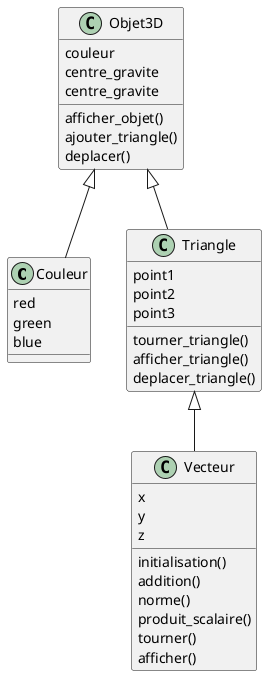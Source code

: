 @startuml
class Couleur {
        red
    green
    blue
}

class Vecteur {
    initialisation()
    addition()
    norme()
    produit_scalaire()
    tourner()
    afficher()
        x
        y
        z
}

class Triangle {
    tourner_triangle()
    afficher_triangle()
    deplacer_triangle()
        point1 
        point2 
        point3 
 
}

class Objet3D {
    afficher_objet()
    ajouter_triangle()
    deplacer()
        couleur
    centre_gravite
    centre_gravite
}

Triangle <|-- Vecteur
Objet3D <|-- Couleur
Objet3D <|-- Triangle
@enduml